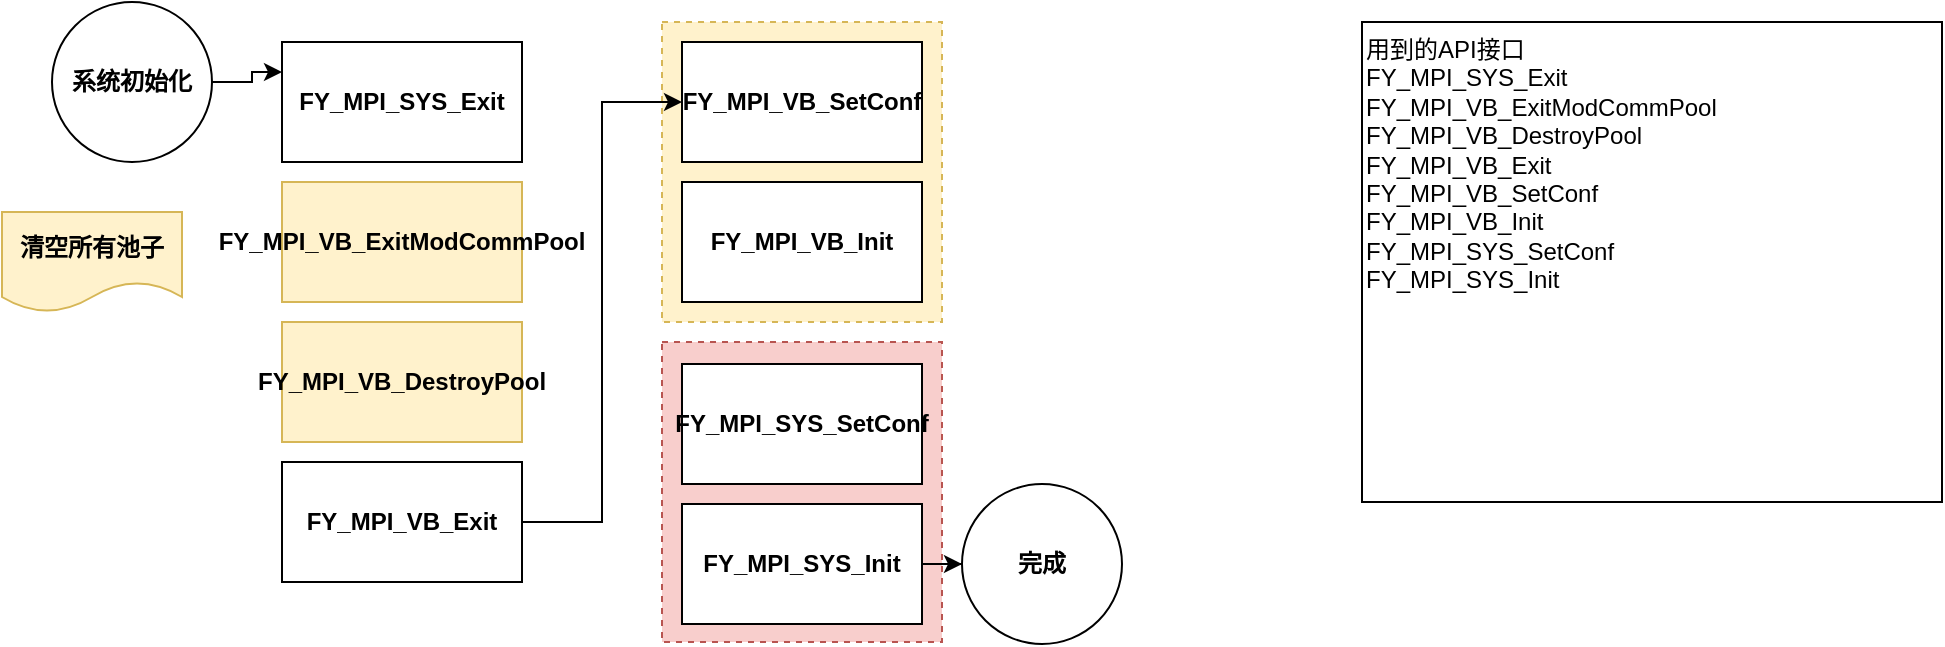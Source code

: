 <mxfile version="21.1.5" type="github" pages="4">
  <diagram name="vsys初始化" id="Ov6z6-J_8VN24Y0mYAsv">
    <mxGraphModel dx="1235" dy="684" grid="1" gridSize="10" guides="1" tooltips="1" connect="1" arrows="1" fold="1" page="1" pageScale="1" pageWidth="827" pageHeight="1169" math="0" shadow="0">
      <root>
        <mxCell id="0" />
        <mxCell id="1" parent="0" />
        <mxCell id="0mHNVSA0Z4p0JZN1M5dI-17" value="" style="rounded=0;whiteSpace=wrap;html=1;dashed=1;fillColor=#f8cecc;strokeColor=#b85450;" parent="1" vertex="1">
          <mxGeometry x="370" y="320" width="140" height="150" as="geometry" />
        </mxCell>
        <mxCell id="0mHNVSA0Z4p0JZN1M5dI-16" value="" style="rounded=0;whiteSpace=wrap;html=1;dashed=1;fillColor=#fff2cc;strokeColor=#d6b656;" parent="1" vertex="1">
          <mxGeometry x="370" y="160" width="140" height="150" as="geometry" />
        </mxCell>
        <mxCell id="0mHNVSA0Z4p0JZN1M5dI-12" style="edgeStyle=orthogonalEdgeStyle;rounded=0;orthogonalLoop=1;jettySize=auto;html=1;entryX=0;entryY=0.25;entryDx=0;entryDy=0;" parent="1" source="0mHNVSA0Z4p0JZN1M5dI-1" target="0mHNVSA0Z4p0JZN1M5dI-2" edge="1">
          <mxGeometry relative="1" as="geometry" />
        </mxCell>
        <mxCell id="0mHNVSA0Z4p0JZN1M5dI-1" value="系统初始化" style="ellipse;whiteSpace=wrap;html=1;fontStyle=1" parent="1" vertex="1">
          <mxGeometry x="65" y="150" width="80" height="80" as="geometry" />
        </mxCell>
        <mxCell id="0mHNVSA0Z4p0JZN1M5dI-2" value="FY_MPI_SYS_Exit" style="whiteSpace=wrap;html=1;fontStyle=1" parent="1" vertex="1">
          <mxGeometry x="180" y="170" width="120" height="60" as="geometry" />
        </mxCell>
        <mxCell id="0mHNVSA0Z4p0JZN1M5dI-3" value="FY_MPI_VB_ExitModCommPool" style="whiteSpace=wrap;html=1;fillColor=#fff2cc;strokeColor=#d6b656;fontStyle=1" parent="1" vertex="1">
          <mxGeometry x="180" y="240" width="120" height="60" as="geometry" />
        </mxCell>
        <mxCell id="0mHNVSA0Z4p0JZN1M5dI-4" value="FY_MPI_VB_DestroyPool" style="whiteSpace=wrap;html=1;fillColor=#fff2cc;strokeColor=#d6b656;fontStyle=1" parent="1" vertex="1">
          <mxGeometry x="180" y="310" width="120" height="60" as="geometry" />
        </mxCell>
        <mxCell id="0mHNVSA0Z4p0JZN1M5dI-5" value="清空所有池子" style="shape=document;whiteSpace=wrap;html=1;boundedLbl=1;fillColor=#fff2cc;strokeColor=#d6b656;fontStyle=1" parent="1" vertex="1">
          <mxGeometry x="40" y="255" width="90" height="50" as="geometry" />
        </mxCell>
        <mxCell id="0mHNVSA0Z4p0JZN1M5dI-14" style="edgeStyle=orthogonalEdgeStyle;rounded=0;orthogonalLoop=1;jettySize=auto;html=1;entryX=0;entryY=0.5;entryDx=0;entryDy=0;" parent="1" source="0mHNVSA0Z4p0JZN1M5dI-6" target="0mHNVSA0Z4p0JZN1M5dI-7" edge="1">
          <mxGeometry relative="1" as="geometry" />
        </mxCell>
        <mxCell id="0mHNVSA0Z4p0JZN1M5dI-6" value="FY_MPI_VB_Exit" style="whiteSpace=wrap;html=1;fontStyle=1" parent="1" vertex="1">
          <mxGeometry x="180" y="380" width="120" height="60" as="geometry" />
        </mxCell>
        <mxCell id="0mHNVSA0Z4p0JZN1M5dI-7" value="FY_MPI_VB_SetConf" style="whiteSpace=wrap;html=1;fontStyle=1" parent="1" vertex="1">
          <mxGeometry x="380" y="170" width="120" height="60" as="geometry" />
        </mxCell>
        <mxCell id="0mHNVSA0Z4p0JZN1M5dI-8" value="FY_MPI_VB_Init" style="whiteSpace=wrap;html=1;fontStyle=1" parent="1" vertex="1">
          <mxGeometry x="380" y="240" width="120" height="60" as="geometry" />
        </mxCell>
        <mxCell id="0mHNVSA0Z4p0JZN1M5dI-9" value="FY_MPI_SYS_SetConf" style="whiteSpace=wrap;html=1;fontStyle=1" parent="1" vertex="1">
          <mxGeometry x="380" y="331" width="120" height="60" as="geometry" />
        </mxCell>
        <mxCell id="0mHNVSA0Z4p0JZN1M5dI-13" style="edgeStyle=orthogonalEdgeStyle;rounded=0;orthogonalLoop=1;jettySize=auto;html=1;" parent="1" source="0mHNVSA0Z4p0JZN1M5dI-10" target="0mHNVSA0Z4p0JZN1M5dI-11" edge="1">
          <mxGeometry relative="1" as="geometry" />
        </mxCell>
        <mxCell id="0mHNVSA0Z4p0JZN1M5dI-10" value="FY_MPI_SYS_Init" style="whiteSpace=wrap;html=1;fontStyle=1" parent="1" vertex="1">
          <mxGeometry x="380" y="401" width="120" height="60" as="geometry" />
        </mxCell>
        <mxCell id="0mHNVSA0Z4p0JZN1M5dI-11" value="完成" style="ellipse;whiteSpace=wrap;html=1;fontStyle=1" parent="1" vertex="1">
          <mxGeometry x="520" y="391" width="80" height="80" as="geometry" />
        </mxCell>
        <mxCell id="0mHNVSA0Z4p0JZN1M5dI-15" value="用到的API接口&lt;br&gt;FY_MPI_SYS_Exit&lt;br&gt;FY_MPI_VB_ExitModCommPool&lt;br&gt;FY_MPI_VB_DestroyPool&lt;br&gt;FY_MPI_VB_Exit&lt;br&gt;FY_MPI_VB_SetConf&lt;br&gt;FY_MPI_VB_Init&lt;br&gt;FY_MPI_SYS_SetConf&lt;br&gt;FY_MPI_SYS_Init" style="whiteSpace=wrap;html=1;verticalAlign=top;align=left;" parent="1" vertex="1">
          <mxGeometry x="720" y="160" width="290" height="240" as="geometry" />
        </mxCell>
      </root>
    </mxGraphModel>
  </diagram>
  <diagram id="MKa5tnbOQyRtnCgHiSSf" name="votest">
    <mxGraphModel dx="1050" dy="581" grid="1" gridSize="10" guides="1" tooltips="1" connect="1" arrows="1" fold="1" page="1" pageScale="1" pageWidth="827" pageHeight="1169" math="0" shadow="0">
      <root>
        <mxCell id="0" />
        <mxCell id="1" parent="0" />
        <mxCell id="k1lsFt5AASJXmUlFkHFh-1" value="VI" style="whiteSpace=wrap;html=1;" vertex="1" parent="1">
          <mxGeometry x="170" y="110" width="120" height="60" as="geometry" />
        </mxCell>
        <mxCell id="k1lsFt5AASJXmUlFkHFh-2" value="VPSS" style="whiteSpace=wrap;html=1;" vertex="1" parent="1">
          <mxGeometry x="340" y="110" width="120" height="60" as="geometry" />
        </mxCell>
        <mxCell id="k1lsFt5AASJXmUlFkHFh-3" value="VO" style="whiteSpace=wrap;html=1;" vertex="1" parent="1">
          <mxGeometry x="520" y="110" width="120" height="60" as="geometry" />
        </mxCell>
      </root>
    </mxGraphModel>
  </diagram>
  <diagram id="z0WLtxJ4dnSeZn7eZC7k" name="vi通道摄像头状态">
    <mxGraphModel dx="1500" dy="830" grid="1" gridSize="10" guides="1" tooltips="1" connect="1" arrows="1" fold="1" page="1" pageScale="1" pageWidth="827" pageHeight="1169" math="0" shadow="0">
      <root>
        <mxCell id="0" />
        <mxCell id="1" parent="0" />
        <mxCell id="B2d8rjIexLyhCXnCmhka-6" value="" style="whiteSpace=wrap;html=1;" vertex="1" parent="1">
          <mxGeometry x="320" y="370" width="290" height="170" as="geometry" />
        </mxCell>
        <mxCell id="B2d8rjIexLyhCXnCmhka-1" value="&lt;b&gt;初始化完VI设备&lt;/b&gt;" style="whiteSpace=wrap;html=1;" vertex="1" parent="1">
          <mxGeometry x="300" y="120" width="120" height="60" as="geometry" />
        </mxCell>
        <mxCell id="B2d8rjIexLyhCXnCmhka-40" style="edgeStyle=orthogonalEdgeStyle;rounded=0;orthogonalLoop=1;jettySize=auto;html=1;entryX=0;entryY=0.5;entryDx=0;entryDy=0;" edge="1" parent="1" source="B2d8rjIexLyhCXnCmhka-2" target="B2d8rjIexLyhCXnCmhka-8">
          <mxGeometry relative="1" as="geometry" />
        </mxCell>
        <mxCell id="B2d8rjIexLyhCXnCmhka-41" style="edgeStyle=orthogonalEdgeStyle;rounded=0;orthogonalLoop=1;jettySize=auto;html=1;entryX=0.5;entryY=0;entryDx=0;entryDy=0;" edge="1" parent="1" source="B2d8rjIexLyhCXnCmhka-2" target="B2d8rjIexLyhCXnCmhka-13">
          <mxGeometry relative="1" as="geometry">
            <Array as="points">
              <mxPoint x="860" y="200" />
            </Array>
          </mxGeometry>
        </mxCell>
        <mxCell id="B2d8rjIexLyhCXnCmhka-42" style="edgeStyle=orthogonalEdgeStyle;rounded=0;orthogonalLoop=1;jettySize=auto;html=1;" edge="1" parent="1" source="B2d8rjIexLyhCXnCmhka-2" target="B2d8rjIexLyhCXnCmhka-6">
          <mxGeometry relative="1" as="geometry" />
        </mxCell>
        <mxCell id="B2d8rjIexLyhCXnCmhka-2" value="&lt;b&gt;初始化完VI通道&lt;/b&gt;" style="whiteSpace=wrap;html=1;" vertex="1" parent="1">
          <mxGeometry x="300" y="190" width="120" height="60" as="geometry" />
        </mxCell>
        <mxCell id="B2d8rjIexLyhCXnCmhka-3" value="FY_MPI_VI_DisableChn" style="whiteSpace=wrap;html=1;fillColor=#d5e8d4;strokeColor=#82b366;fontStyle=1" vertex="1" parent="1">
          <mxGeometry x="340" y="380" width="120" height="60" as="geometry" />
        </mxCell>
        <mxCell id="B2d8rjIexLyhCXnCmhka-4" value="FY_MPI_VI_SetChnVBCnt" style="whiteSpace=wrap;html=1;fillColor=#d5e8d4;strokeColor=#82b366;fontStyle=1" vertex="1" parent="1">
          <mxGeometry x="340" y="470" width="120" height="60" as="geometry" />
        </mxCell>
        <mxCell id="B2d8rjIexLyhCXnCmhka-5" value="第一阶段完成:&lt;br&gt;先不用设置通道对应的摄像头的大小之类的,&amp;nbsp;可以稍后,再确认.&lt;br&gt;" style="shape=document;whiteSpace=wrap;html=1;boundedLbl=1;fillColor=#d5e8d4;strokeColor=#82b366;verticalAlign=top;align=left;size=0.2;" vertex="1" parent="1">
          <mxGeometry x="480" y="380" width="120" height="100" as="geometry" />
        </mxCell>
        <mxCell id="B2d8rjIexLyhCXnCmhka-8" value="发现没有摄像头处理流程" style="whiteSpace=wrap;html=1;fontStyle=1" vertex="1" parent="1">
          <mxGeometry x="650" y="220" width="120" height="60" as="geometry" />
        </mxCell>
        <mxCell id="B2d8rjIexLyhCXnCmhka-9" value="FY_MPI_VI_SetChnAttr" style="whiteSpace=wrap;html=1;fillColor=#fff2cc;strokeColor=#d6b656;fontStyle=1" vertex="1" parent="1">
          <mxGeometry x="650" y="380" width="120" height="60" as="geometry" />
        </mxCell>
        <mxCell id="B2d8rjIexLyhCXnCmhka-10" value="FY_MPI_VI_DisableChn" style="whiteSpace=wrap;html=1;fillColor=#fff2cc;strokeColor=#d6b656;fontStyle=1" vertex="1" parent="1">
          <mxGeometry x="650" y="300" width="120" height="60" as="geometry" />
        </mxCell>
        <mxCell id="B2d8rjIexLyhCXnCmhka-11" value="FY_MPI_VI_EnableChn" style="whiteSpace=wrap;html=1;fillColor=#fff2cc;strokeColor=#d6b656;fontStyle=1" vertex="1" parent="1">
          <mxGeometry x="650" y="460" width="120" height="60" as="geometry" />
        </mxCell>
        <mxCell id="B2d8rjIexLyhCXnCmhka-12" value="FY_MPI_VI_DisableChnInterrupt" style="whiteSpace=wrap;html=1;fillColor=#fff2cc;strokeColor=#d6b656;fontStyle=1" vertex="1" parent="1">
          <mxGeometry x="650" y="540" width="120" height="60" as="geometry" />
        </mxCell>
        <mxCell id="B2d8rjIexLyhCXnCmhka-13" value="发现有摄像头处理流程" style="whiteSpace=wrap;html=1;fontStyle=1" vertex="1" parent="1">
          <mxGeometry x="800" y="220" width="120" height="60" as="geometry" />
        </mxCell>
        <mxCell id="B2d8rjIexLyhCXnCmhka-14" value="FY_MPI_VI_EnableUserPic" style="whiteSpace=wrap;html=1;fillColor=#fff2cc;strokeColor=#d6b656;fontStyle=1" vertex="1" parent="1">
          <mxGeometry x="650" y="620" width="120" height="60" as="geometry" />
        </mxCell>
        <mxCell id="B2d8rjIexLyhCXnCmhka-17" value="FY_MPI_VI_DisableChn" style="whiteSpace=wrap;html=1;fontStyle=1" vertex="1" parent="1">
          <mxGeometry x="800" y="300" width="120" height="60" as="geometry" />
        </mxCell>
        <mxCell id="B2d8rjIexLyhCXnCmhka-18" value="FY_MPI_VI_SetChnAttr" style="whiteSpace=wrap;html=1;fontStyle=1" vertex="1" parent="1">
          <mxGeometry x="800" y="380" width="120" height="60" as="geometry" />
        </mxCell>
        <mxCell id="B2d8rjIexLyhCXnCmhka-19" value="FY_MPI_VI_EnableChn" style="whiteSpace=wrap;html=1;fontStyle=1" vertex="1" parent="1">
          <mxGeometry x="800" y="460" width="120" height="60" as="geometry" />
        </mxCell>
        <mxCell id="B2d8rjIexLyhCXnCmhka-20" value="FY_MPI_VI_DisableUserPic" style="whiteSpace=wrap;html=1;fillColor=#f8cecc;strokeColor=#b85450;fontStyle=1" vertex="1" parent="1">
          <mxGeometry x="1280" y="450" width="120" height="60" as="geometry" />
        </mxCell>
        <mxCell id="B2d8rjIexLyhCXnCmhka-23" value="有摄像头--&amp;gt;&lt;br&gt;没有摄像头" style="whiteSpace=wrap;html=1;fontStyle=1" vertex="1" parent="1">
          <mxGeometry x="990" y="200" width="120" height="60" as="geometry" />
        </mxCell>
        <mxCell id="B2d8rjIexLyhCXnCmhka-24" value="FY_MPI_VI_SetChnAttr" style="whiteSpace=wrap;html=1;fillColor=#fff2cc;strokeColor=#d6b656;fontStyle=1" vertex="1" parent="1">
          <mxGeometry x="990" y="360" width="120" height="60" as="geometry" />
        </mxCell>
        <mxCell id="B2d8rjIexLyhCXnCmhka-25" value="FY_MPI_VI_DisableChn" style="whiteSpace=wrap;html=1;fillColor=#fff2cc;strokeColor=#d6b656;fontStyle=1" vertex="1" parent="1">
          <mxGeometry x="990" y="280" width="120" height="60" as="geometry" />
        </mxCell>
        <mxCell id="B2d8rjIexLyhCXnCmhka-26" value="FY_MPI_VI_EnableChn" style="whiteSpace=wrap;html=1;fillColor=#fff2cc;strokeColor=#d6b656;fontStyle=1" vertex="1" parent="1">
          <mxGeometry x="990" y="440" width="120" height="60" as="geometry" />
        </mxCell>
        <mxCell id="B2d8rjIexLyhCXnCmhka-27" value="FY_MPI_VI_DisableChnInterrupt" style="whiteSpace=wrap;html=1;fillColor=#fff2cc;strokeColor=#d6b656;fontStyle=1" vertex="1" parent="1">
          <mxGeometry x="990" y="520" width="120" height="60" as="geometry" />
        </mxCell>
        <mxCell id="B2d8rjIexLyhCXnCmhka-28" value="FY_MPI_VI_EnableUserPic" style="whiteSpace=wrap;html=1;fillColor=#fff2cc;strokeColor=#d6b656;fontStyle=1" vertex="1" parent="1">
          <mxGeometry x="990" y="600" width="120" height="60" as="geometry" />
        </mxCell>
        <mxCell id="B2d8rjIexLyhCXnCmhka-29" value="没有摄像头--&amp;gt;&lt;br&gt;有摄像头" style="whiteSpace=wrap;html=1;fontStyle=1" vertex="1" parent="1">
          <mxGeometry x="1280" y="210" width="120" height="60" as="geometry" />
        </mxCell>
        <mxCell id="B2d8rjIexLyhCXnCmhka-30" value="FY_MPI_VI_DisableChn" style="whiteSpace=wrap;html=1;fontStyle=1" vertex="1" parent="1">
          <mxGeometry x="1280" y="290" width="120" height="60" as="geometry" />
        </mxCell>
        <mxCell id="B2d8rjIexLyhCXnCmhka-31" value="FY_MPI_VI_EnableChn" style="whiteSpace=wrap;html=1;fontStyle=1" vertex="1" parent="1">
          <mxGeometry x="1280" y="534" width="120" height="60" as="geometry" />
        </mxCell>
        <mxCell id="B2d8rjIexLyhCXnCmhka-33" value="FY_MPI_VI_SetChnAttr" style="whiteSpace=wrap;html=1;fillColor=#fff2cc;strokeColor=#d6b656;fontStyle=1" vertex="1" parent="1">
          <mxGeometry x="1280" y="370" width="120" height="60" as="geometry" />
        </mxCell>
        <mxCell id="B2d8rjIexLyhCXnCmhka-35" style="edgeStyle=orthogonalEdgeStyle;rounded=0;orthogonalLoop=1;jettySize=auto;html=1;fontStyle=1" edge="1" parent="1" source="B2d8rjIexLyhCXnCmhka-34" target="B2d8rjIexLyhCXnCmhka-23">
          <mxGeometry relative="1" as="geometry" />
        </mxCell>
        <mxCell id="B2d8rjIexLyhCXnCmhka-36" style="edgeStyle=orthogonalEdgeStyle;rounded=0;orthogonalLoop=1;jettySize=auto;html=1;fontStyle=1" edge="1" parent="1" source="B2d8rjIexLyhCXnCmhka-34" target="B2d8rjIexLyhCXnCmhka-29">
          <mxGeometry relative="1" as="geometry" />
        </mxCell>
        <mxCell id="B2d8rjIexLyhCXnCmhka-34" value="运行中" style="whiteSpace=wrap;html=1;fontStyle=1" vertex="1" parent="1">
          <mxGeometry x="1130" y="130" width="120" height="60" as="geometry" />
        </mxCell>
        <mxCell id="B2d8rjIexLyhCXnCmhka-39" value="启动" style="whiteSpace=wrap;html=1;fontStyle=1" vertex="1" parent="1">
          <mxGeometry x="300" y="50" width="120" height="60" as="geometry" />
        </mxCell>
      </root>
    </mxGraphModel>
  </diagram>
  <diagram id="P7rorjpDzITl-7IUSziQ" name="系统启动">
    <mxGraphModel dx="1050" dy="581" grid="1" gridSize="10" guides="1" tooltips="1" connect="1" arrows="1" fold="1" page="1" pageScale="1" pageWidth="827" pageHeight="1169" math="0" shadow="0">
      <root>
        <mxCell id="0" />
        <mxCell id="1" parent="0" />
        <mxCell id="6zZmxmZYv-j-2Askur8H-1" value="VI启动" style="whiteSpace=wrap;html=1;" vertex="1" parent="1">
          <mxGeometry x="240" y="130" width="120" height="60" as="geometry" />
        </mxCell>
        <mxCell id="6zZmxmZYv-j-2Askur8H-4" style="edgeStyle=orthogonalEdgeStyle;rounded=0;orthogonalLoop=1;jettySize=auto;html=1;entryX=0.001;entryY=0.382;entryDx=0;entryDy=0;entryPerimeter=0;" edge="1" parent="1" source="6zZmxmZYv-j-2Askur8H-2" target="6zZmxmZYv-j-2Askur8H-3">
          <mxGeometry relative="1" as="geometry" />
        </mxCell>
        <mxCell id="6zZmxmZYv-j-2Askur8H-6" style="edgeStyle=orthogonalEdgeStyle;rounded=0;orthogonalLoop=1;jettySize=auto;html=1;entryX=0;entryY=0.5;entryDx=0;entryDy=0;" edge="1" parent="1" source="6zZmxmZYv-j-2Askur8H-2" target="6zZmxmZYv-j-2Askur8H-5">
          <mxGeometry relative="1" as="geometry" />
        </mxCell>
        <mxCell id="6zZmxmZYv-j-2Askur8H-2" value="要读取数据库的内容" style="whiteSpace=wrap;html=1;" vertex="1" parent="1">
          <mxGeometry x="240" y="220" width="120" height="60" as="geometry" />
        </mxCell>
        <mxCell id="6zZmxmZYv-j-2Askur8H-3" value="直接读,&amp;nbsp;阻塞模式" style="whiteSpace=wrap;html=1;" vertex="1" parent="1">
          <mxGeometry x="440" y="170" width="120" height="60" as="geometry" />
        </mxCell>
        <mxCell id="6zZmxmZYv-j-2Askur8H-5" value="异步读" style="whiteSpace=wrap;html=1;" vertex="1" parent="1">
          <mxGeometry x="440" y="270" width="120" height="60" as="geometry" />
        </mxCell>
        <mxCell id="6zZmxmZYv-j-2Askur8H-9" style="edgeStyle=orthogonalEdgeStyle;rounded=0;orthogonalLoop=1;jettySize=auto;html=1;" edge="1" parent="1" source="6zZmxmZYv-j-2Askur8H-7" target="6zZmxmZYv-j-2Askur8H-8">
          <mxGeometry relative="1" as="geometry" />
        </mxCell>
        <mxCell id="6zZmxmZYv-j-2Askur8H-7" value="上层模块" style="whiteSpace=wrap;html=1;" vertex="1" parent="1">
          <mxGeometry x="780" y="110" width="120" height="60" as="geometry" />
        </mxCell>
        <mxCell id="6zZmxmZYv-j-2Askur8H-11" style="edgeStyle=orthogonalEdgeStyle;rounded=0;orthogonalLoop=1;jettySize=auto;html=1;" edge="1" parent="1" source="6zZmxmZYv-j-2Askur8H-8" target="6zZmxmZYv-j-2Askur8H-10">
          <mxGeometry relative="1" as="geometry" />
        </mxCell>
        <mxCell id="6zZmxmZYv-j-2Askur8H-8" value="异步读数据库出来" style="whiteSpace=wrap;html=1;" vertex="1" parent="1">
          <mxGeometry x="780" y="210" width="120" height="60" as="geometry" />
        </mxCell>
        <mxCell id="6zZmxmZYv-j-2Askur8H-13" style="edgeStyle=orthogonalEdgeStyle;rounded=0;orthogonalLoop=1;jettySize=auto;html=1;" edge="1" parent="1" source="6zZmxmZYv-j-2Askur8H-10" target="6zZmxmZYv-j-2Askur8H-12">
          <mxGeometry relative="1" as="geometry" />
        </mxCell>
        <mxCell id="6zZmxmZYv-j-2Askur8H-10" value="派发到指定mpp模块" style="whiteSpace=wrap;html=1;" vertex="1" parent="1">
          <mxGeometry x="707" y="320" width="120" height="60" as="geometry" />
        </mxCell>
        <mxCell id="6zZmxmZYv-j-2Askur8H-12" value="对就的mpp模块" style="whiteSpace=wrap;html=1;" vertex="1" parent="1">
          <mxGeometry x="650" y="440" width="120" height="60" as="geometry" />
        </mxCell>
      </root>
    </mxGraphModel>
  </diagram>
</mxfile>
